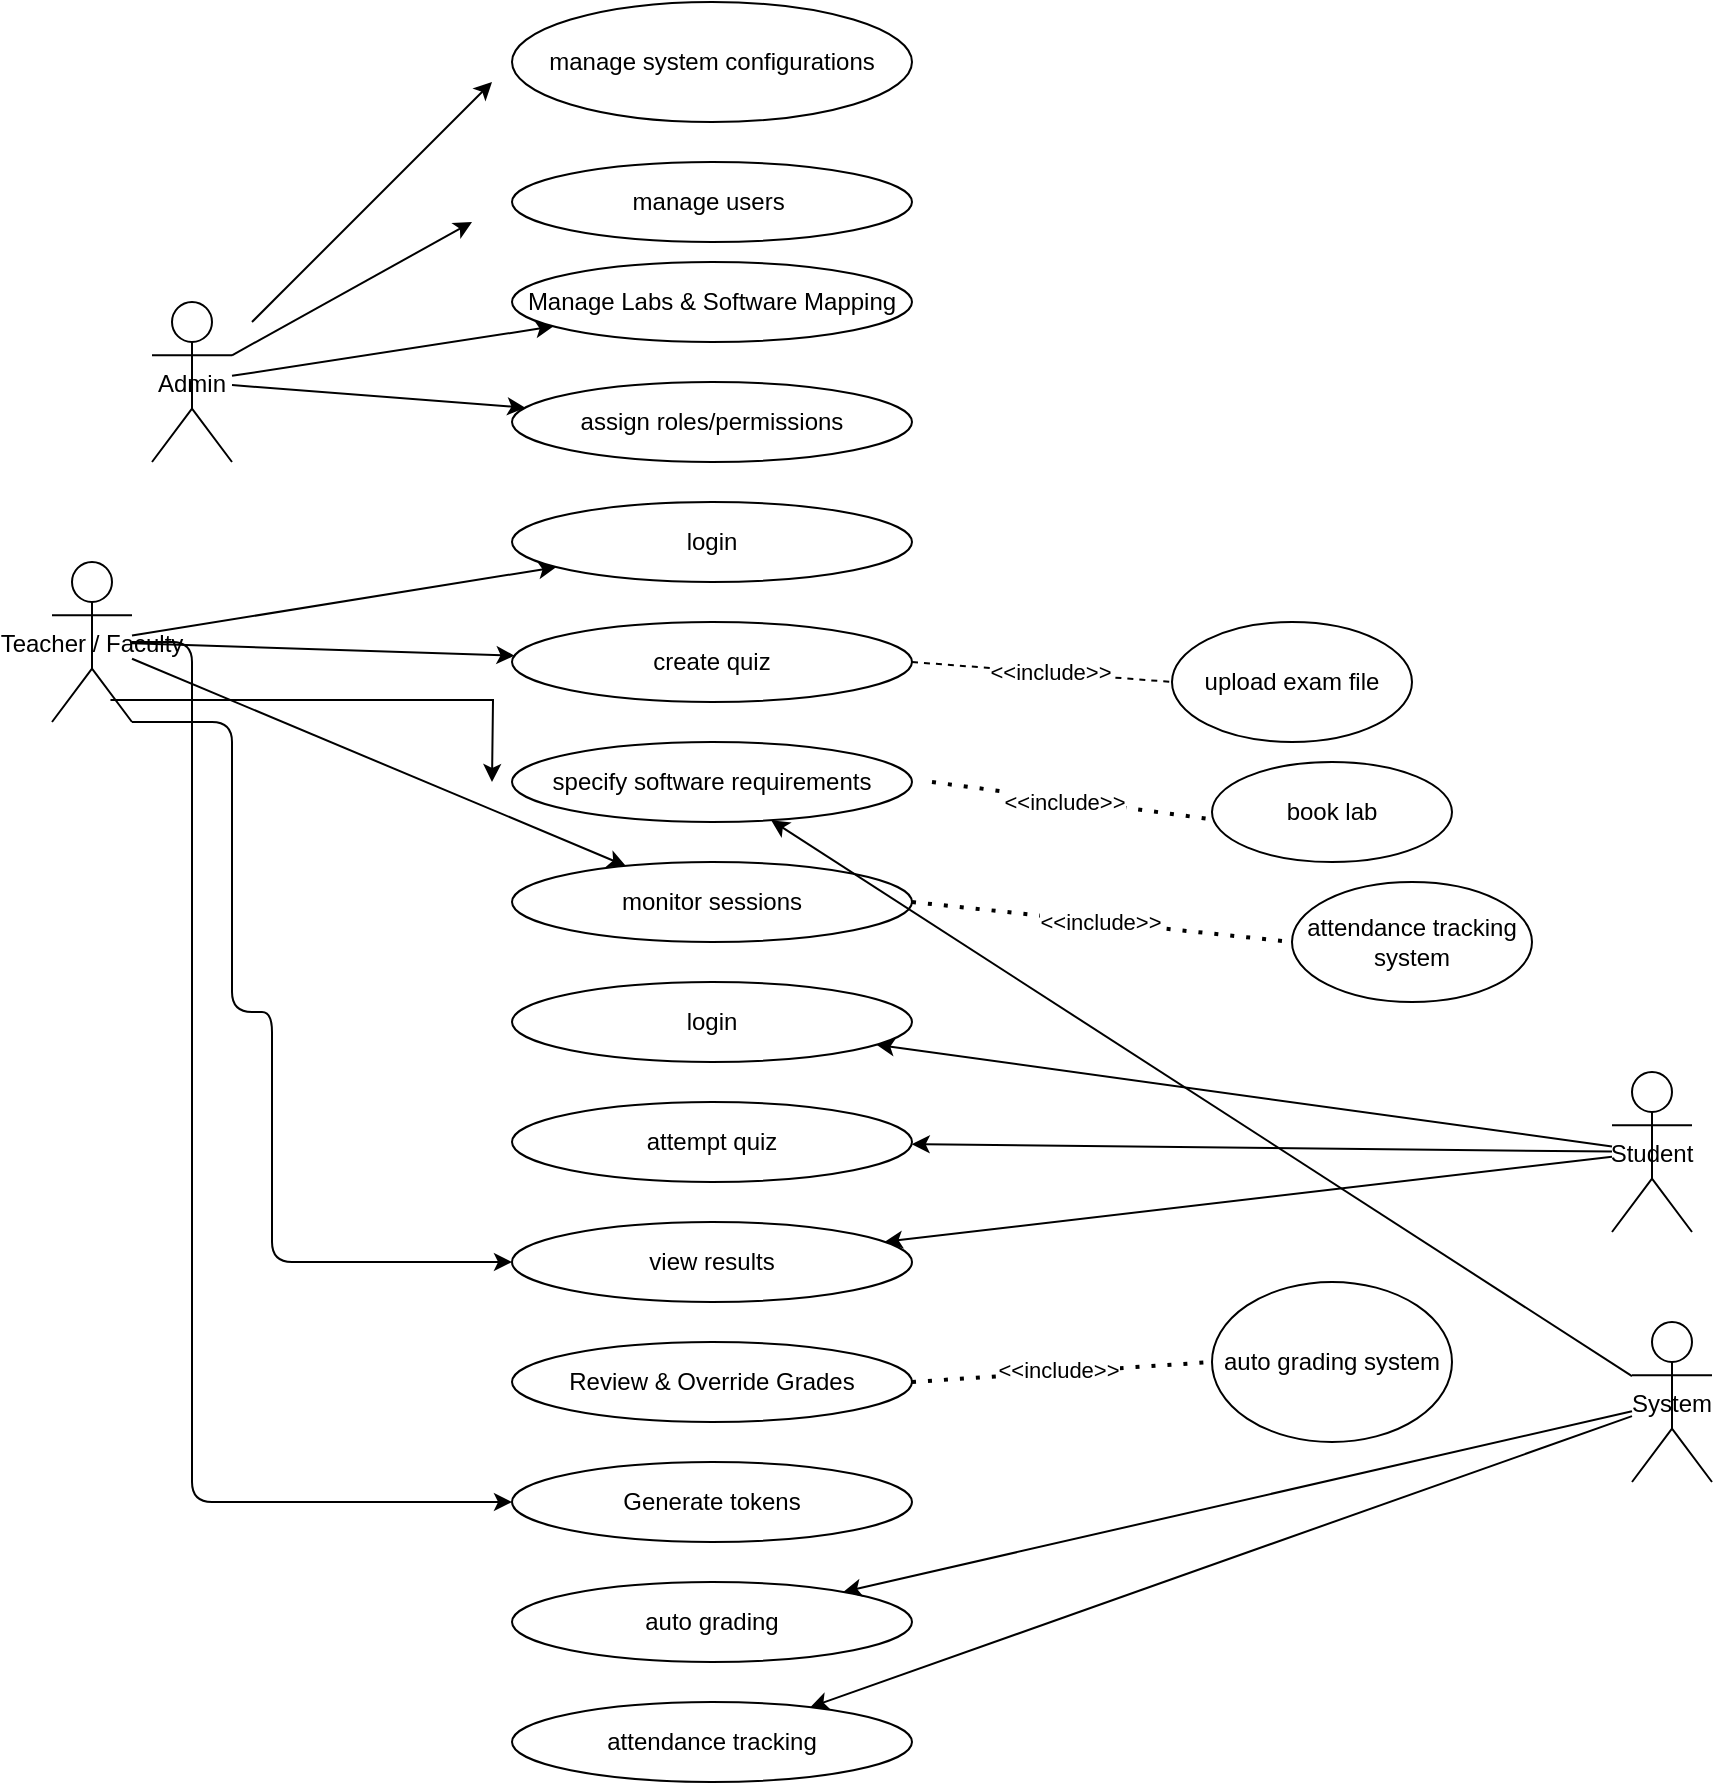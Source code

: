 <mxfile version="28.2.5">
  <diagram id="usecase1" name="Use Case Diagram">
    <mxGraphModel dx="2253" dy="1916" grid="1" gridSize="10" guides="1" tooltips="1" connect="1" arrows="1" fold="1" page="1" pageScale="1" pageWidth="827" pageHeight="1169" math="0" shadow="0">
      <root>
        <mxCell id="0" />
        <mxCell id="1" parent="0" />
        <mxCell id="2" value="Admin" style="shape=umlActor;" parent="1" vertex="1">
          <mxGeometry x="20" y="120" width="40" height="80" as="geometry" />
        </mxCell>
        <mxCell id="3" value="Teacher / Faculty" style="shape=umlActor;" parent="1" vertex="1">
          <mxGeometry x="-30" y="250" width="40" height="80" as="geometry" />
        </mxCell>
        <mxCell id="4" value="Student" style="shape=umlActor;" parent="1" vertex="1">
          <mxGeometry x="750" y="505" width="40" height="80" as="geometry" />
        </mxCell>
        <mxCell id="5" value="System" style="shape=umlActor;" parent="1" vertex="1">
          <mxGeometry x="760" y="630" width="40" height="80" as="geometry" />
        </mxCell>
        <mxCell id="10" value="Manage Labs &amp; Software Mapping" style="ellipse;whiteSpace=wrap;html=1;" parent="1" vertex="1">
          <mxGeometry x="200" y="100" width="200" height="40" as="geometry" />
        </mxCell>
        <mxCell id="11" value="assign roles/permissions" style="ellipse;whiteSpace=wrap;html=1;" parent="1" vertex="1">
          <mxGeometry x="200" y="160" width="200" height="40" as="geometry" />
        </mxCell>
        <mxCell id="12" value="login" style="ellipse;whiteSpace=wrap;html=1;" parent="1" vertex="1">
          <mxGeometry x="200" y="220" width="200" height="40" as="geometry" />
        </mxCell>
        <mxCell id="13" value="create quiz" style="ellipse;whiteSpace=wrap;html=1;" parent="1" vertex="1">
          <mxGeometry x="200" y="280" width="200" height="40" as="geometry" />
        </mxCell>
        <mxCell id="14" value="specify software requirements" style="ellipse;whiteSpace=wrap;html=1;" parent="1" vertex="1">
          <mxGeometry x="200" y="340" width="200" height="40" as="geometry" />
        </mxCell>
        <mxCell id="15" value="monitor sessions" style="ellipse;whiteSpace=wrap;html=1;" parent="1" vertex="1">
          <mxGeometry x="200" y="400" width="200" height="40" as="geometry" />
        </mxCell>
        <mxCell id="16" value="login" style="ellipse;whiteSpace=wrap;html=1;" parent="1" vertex="1">
          <mxGeometry x="200" y="460" width="200" height="40" as="geometry" />
        </mxCell>
        <mxCell id="17" value="attempt quiz" style="ellipse;whiteSpace=wrap;html=1;" parent="1" vertex="1">
          <mxGeometry x="200" y="520" width="200" height="40" as="geometry" />
        </mxCell>
        <mxCell id="18" value="view results" style="ellipse;whiteSpace=wrap;html=1;" parent="1" vertex="1">
          <mxGeometry x="200" y="580" width="200" height="40" as="geometry" />
        </mxCell>
        <mxCell id="19" value="Review &amp; Override Grades" style="ellipse;whiteSpace=wrap;html=1;" parent="1" vertex="1">
          <mxGeometry x="200" y="640" width="200" height="40" as="geometry" />
        </mxCell>
        <mxCell id="20" value="Generate tokens" style="ellipse;whiteSpace=wrap;html=1;" parent="1" vertex="1">
          <mxGeometry x="200" y="700" width="200" height="40" as="geometry" />
        </mxCell>
        <mxCell id="21" value="auto grading" style="ellipse;whiteSpace=wrap;html=1;" parent="1" vertex="1">
          <mxGeometry x="200" y="760" width="200" height="40" as="geometry" />
        </mxCell>
        <mxCell id="22" value="attendance tracking" style="ellipse;whiteSpace=wrap;html=1;" parent="1" vertex="1">
          <mxGeometry x="200" y="820" width="200" height="40" as="geometry" />
        </mxCell>
        <mxCell id="30" parent="1" source="2" target="10" edge="1">
          <mxGeometry relative="1" as="geometry" />
        </mxCell>
        <mxCell id="31" parent="1" source="2" target="11" edge="1">
          <mxGeometry relative="1" as="geometry" />
        </mxCell>
        <mxCell id="32" parent="1" source="3" target="12" edge="1">
          <mxGeometry relative="1" as="geometry" />
        </mxCell>
        <mxCell id="33" parent="1" source="3" target="13" edge="1">
          <mxGeometry relative="1" as="geometry" />
        </mxCell>
        <mxCell id="34" parent="1" source="5" target="14" edge="1">
          <mxGeometry relative="1" as="geometry" />
        </mxCell>
        <mxCell id="35" parent="1" source="3" target="15" edge="1">
          <mxGeometry relative="1" as="geometry" />
        </mxCell>
        <mxCell id="36" parent="1" source="4" target="16" edge="1">
          <mxGeometry relative="1" as="geometry" />
        </mxCell>
        <mxCell id="37" parent="1" source="4" target="17" edge="1">
          <mxGeometry relative="1" as="geometry" />
        </mxCell>
        <mxCell id="38" parent="1" source="4" target="18" edge="1">
          <mxGeometry relative="1" as="geometry" />
        </mxCell>
        <mxCell id="39" style="edgeStyle=orthogonalEdgeStyle;exitX=1;exitY=1;exitDx=0;exitDy=0;exitPerimeter=0;entryX=0;entryY=0.5;entryDx=0;entryDy=0;" parent="1" source="3" target="18" edge="1">
          <mxGeometry relative="1" as="geometry">
            <mxPoint x="80" y="340" as="sourcePoint" />
            <mxPoint x="80" y="610" as="targetPoint" />
            <Array as="points">
              <mxPoint x="60" y="475" />
              <mxPoint x="80" y="475" />
              <mxPoint x="80" y="600" />
            </Array>
          </mxGeometry>
        </mxCell>
        <mxCell id="40" style="edgeStyle=orthogonalEdgeStyle;" parent="1" source="3" target="20" edge="1">
          <mxGeometry relative="1" as="geometry">
            <mxPoint x="40" y="720" as="targetPoint" />
            <Array as="points">
              <mxPoint x="40" y="720" />
            </Array>
          </mxGeometry>
        </mxCell>
        <mxCell id="41" parent="1" source="5" target="21" edge="1">
          <mxGeometry relative="1" as="geometry" />
        </mxCell>
        <mxCell id="42" parent="1" source="5" target="22" edge="1">
          <mxGeometry relative="1" as="geometry" />
        </mxCell>
        <mxCell id="KJk3MRox9tTneZ1Jv7ma-42" value="manage users&amp;nbsp;" style="ellipse;whiteSpace=wrap;html=1;" parent="1" vertex="1">
          <mxGeometry x="200" y="50" width="200" height="40" as="geometry" />
        </mxCell>
        <mxCell id="KJk3MRox9tTneZ1Jv7ma-43" value="manage system configurations" style="ellipse;whiteSpace=wrap;html=1;" parent="1" vertex="1">
          <mxGeometry x="200" y="-30" width="200" height="60" as="geometry" />
        </mxCell>
        <mxCell id="KJk3MRox9tTneZ1Jv7ma-44" value="" style="endArrow=classic;html=1;rounded=0;exitX=1;exitY=0.333;exitDx=0;exitDy=0;exitPerimeter=0;" parent="1" source="2" edge="1">
          <mxGeometry width="50" height="50" relative="1" as="geometry">
            <mxPoint x="70" y="130" as="sourcePoint" />
            <mxPoint x="180" y="80" as="targetPoint" />
          </mxGeometry>
        </mxCell>
        <mxCell id="KJk3MRox9tTneZ1Jv7ma-45" value="" style="endArrow=classic;html=1;rounded=0;" parent="1" edge="1">
          <mxGeometry width="50" height="50" relative="1" as="geometry">
            <mxPoint x="70" y="130" as="sourcePoint" />
            <mxPoint x="190" y="10" as="targetPoint" />
          </mxGeometry>
        </mxCell>
        <mxCell id="KJk3MRox9tTneZ1Jv7ma-46" value="" style="endArrow=classic;html=1;rounded=0;edgeStyle=orthogonalEdgeStyle;exitX=0.731;exitY=0.862;exitDx=0;exitDy=0;exitPerimeter=0;" parent="1" edge="1" source="3">
          <mxGeometry width="50" height="50" relative="1" as="geometry">
            <mxPoint x="-20" y="360" as="sourcePoint" />
            <mxPoint x="190" y="360" as="targetPoint" />
          </mxGeometry>
        </mxCell>
        <mxCell id="KJk3MRox9tTneZ1Jv7ma-47" value="" style="endArrow=none;dashed=1;html=1;rounded=0;exitX=1;exitY=0.5;exitDx=0;exitDy=0;" parent="1" source="13" edge="1">
          <mxGeometry width="50" height="50" relative="1" as="geometry">
            <mxPoint x="160" y="670" as="sourcePoint" />
            <mxPoint x="530" y="310" as="targetPoint" />
          </mxGeometry>
        </mxCell>
        <mxCell id="KJk3MRox9tTneZ1Jv7ma-48" value="&amp;lt;&amp;lt;include&amp;gt;&amp;gt;" style="edgeLabel;html=1;align=center;verticalAlign=middle;resizable=0;points=[];" parent="KJk3MRox9tTneZ1Jv7ma-47" vertex="1" connectable="0">
          <mxGeometry x="0.06" y="1" relative="1" as="geometry">
            <mxPoint as="offset" />
          </mxGeometry>
        </mxCell>
        <mxCell id="KJk3MRox9tTneZ1Jv7ma-49" value="upload exam file" style="ellipse;whiteSpace=wrap;html=1;" parent="1" vertex="1">
          <mxGeometry x="530" y="280" width="120" height="60" as="geometry" />
        </mxCell>
        <mxCell id="KJk3MRox9tTneZ1Jv7ma-51" value="" style="endArrow=none;dashed=1;html=1;dashPattern=1 3;strokeWidth=2;rounded=0;exitX=1;exitY=0.5;exitDx=0;exitDy=0;" parent="1" source="19" edge="1">
          <mxGeometry width="50" height="50" relative="1" as="geometry">
            <mxPoint x="290" y="490" as="sourcePoint" />
            <mxPoint x="550" y="650" as="targetPoint" />
          </mxGeometry>
        </mxCell>
        <mxCell id="KJk3MRox9tTneZ1Jv7ma-58" value="&amp;lt;&amp;lt;include&amp;gt;&amp;gt;" style="edgeLabel;html=1;align=center;verticalAlign=middle;resizable=0;points=[];" parent="KJk3MRox9tTneZ1Jv7ma-51" vertex="1" connectable="0">
          <mxGeometry x="-0.034" y="1" relative="1" as="geometry">
            <mxPoint as="offset" />
          </mxGeometry>
        </mxCell>
        <mxCell id="KJk3MRox9tTneZ1Jv7ma-52" value="" style="endArrow=none;dashed=1;html=1;dashPattern=1 3;strokeWidth=2;rounded=0;exitX=1;exitY=0.5;exitDx=0;exitDy=0;" parent="1" source="15" edge="1">
          <mxGeometry width="50" height="50" relative="1" as="geometry">
            <mxPoint x="290" y="490" as="sourcePoint" />
            <mxPoint x="590" y="440" as="targetPoint" />
          </mxGeometry>
        </mxCell>
        <mxCell id="KJk3MRox9tTneZ1Jv7ma-56" value="&amp;lt;&amp;lt;include&amp;gt;&amp;gt;" style="edgeLabel;html=1;align=center;verticalAlign=middle;resizable=0;points=[];" parent="KJk3MRox9tTneZ1Jv7ma-52" vertex="1" connectable="0">
          <mxGeometry x="-0.011" relative="1" as="geometry">
            <mxPoint as="offset" />
          </mxGeometry>
        </mxCell>
        <mxCell id="KJk3MRox9tTneZ1Jv7ma-53" value="" style="endArrow=none;dashed=1;html=1;dashPattern=1 3;strokeWidth=2;rounded=0;" parent="1" edge="1">
          <mxGeometry width="50" height="50" relative="1" as="geometry">
            <mxPoint x="410" y="360" as="sourcePoint" />
            <mxPoint x="560" y="380" as="targetPoint" />
          </mxGeometry>
        </mxCell>
        <mxCell id="KJk3MRox9tTneZ1Jv7ma-54" value="&amp;lt;&amp;lt;include&amp;gt;&amp;gt;" style="edgeLabel;html=1;align=center;verticalAlign=middle;resizable=0;points=[];" parent="KJk3MRox9tTneZ1Jv7ma-53" vertex="1" connectable="0">
          <mxGeometry x="-0.123" y="-1" relative="1" as="geometry">
            <mxPoint as="offset" />
          </mxGeometry>
        </mxCell>
        <mxCell id="KJk3MRox9tTneZ1Jv7ma-55" value="book lab" style="ellipse;whiteSpace=wrap;html=1;" parent="1" vertex="1">
          <mxGeometry x="550" y="350" width="120" height="50" as="geometry" />
        </mxCell>
        <mxCell id="KJk3MRox9tTneZ1Jv7ma-57" value="attendance tracking system" style="ellipse;whiteSpace=wrap;html=1;" parent="1" vertex="1">
          <mxGeometry x="590" y="410" width="120" height="60" as="geometry" />
        </mxCell>
        <mxCell id="KJk3MRox9tTneZ1Jv7ma-59" value="auto grading system" style="ellipse;whiteSpace=wrap;html=1;" parent="1" vertex="1">
          <mxGeometry x="550" y="610" width="120" height="80" as="geometry" />
        </mxCell>
      </root>
    </mxGraphModel>
  </diagram>
</mxfile>
